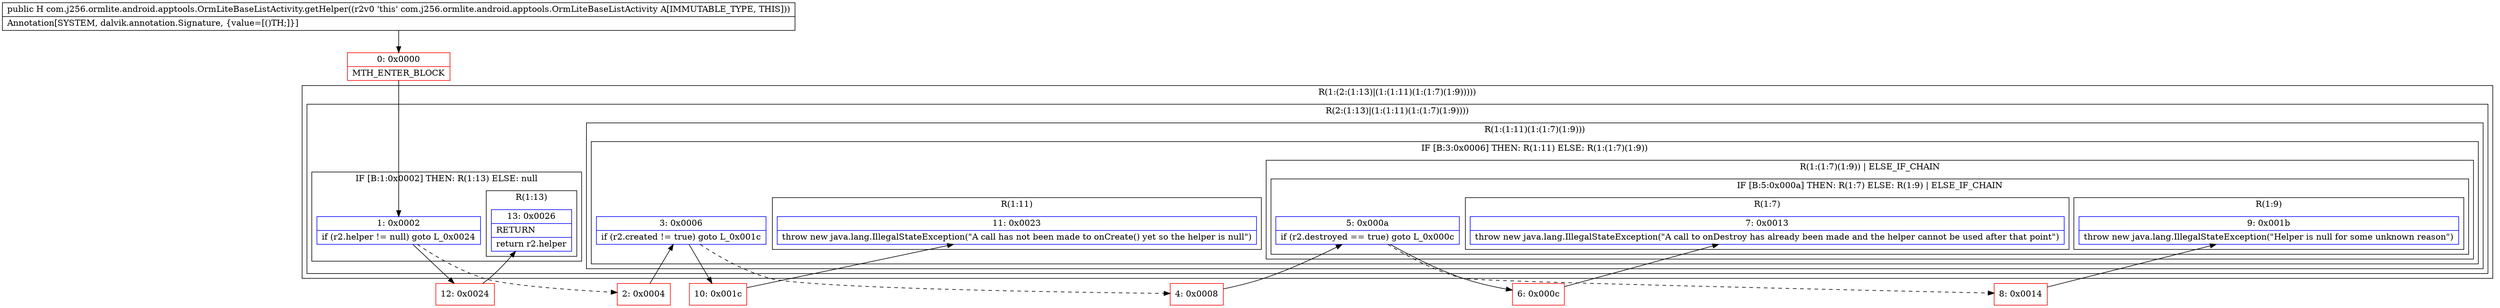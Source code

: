 digraph "CFG forcom.j256.ormlite.android.apptools.OrmLiteBaseListActivity.getHelper()Lcom\/j256\/ormlite\/android\/apptools\/OrmLiteSqliteOpenHelper;" {
subgraph cluster_Region_2057068390 {
label = "R(1:(2:(1:13)|(1:(1:11)(1:(1:7)(1:9)))))";
node [shape=record,color=blue];
subgraph cluster_Region_1930505665 {
label = "R(2:(1:13)|(1:(1:11)(1:(1:7)(1:9))))";
node [shape=record,color=blue];
subgraph cluster_IfRegion_928990732 {
label = "IF [B:1:0x0002] THEN: R(1:13) ELSE: null";
node [shape=record,color=blue];
Node_1 [shape=record,label="{1\:\ 0x0002|if (r2.helper != null) goto L_0x0024\l}"];
subgraph cluster_Region_57219193 {
label = "R(1:13)";
node [shape=record,color=blue];
Node_13 [shape=record,label="{13\:\ 0x0026|RETURN\l|return r2.helper\l}"];
}
}
subgraph cluster_Region_454426653 {
label = "R(1:(1:11)(1:(1:7)(1:9)))";
node [shape=record,color=blue];
subgraph cluster_IfRegion_1637042587 {
label = "IF [B:3:0x0006] THEN: R(1:11) ELSE: R(1:(1:7)(1:9))";
node [shape=record,color=blue];
Node_3 [shape=record,label="{3\:\ 0x0006|if (r2.created != true) goto L_0x001c\l}"];
subgraph cluster_Region_749800579 {
label = "R(1:11)";
node [shape=record,color=blue];
Node_11 [shape=record,label="{11\:\ 0x0023|throw new java.lang.IllegalStateException(\"A call has not been made to onCreate() yet so the helper is null\")\l}"];
}
subgraph cluster_Region_1741714364 {
label = "R(1:(1:7)(1:9)) | ELSE_IF_CHAIN\l";
node [shape=record,color=blue];
subgraph cluster_IfRegion_1290637747 {
label = "IF [B:5:0x000a] THEN: R(1:7) ELSE: R(1:9) | ELSE_IF_CHAIN\l";
node [shape=record,color=blue];
Node_5 [shape=record,label="{5\:\ 0x000a|if (r2.destroyed == true) goto L_0x000c\l}"];
subgraph cluster_Region_935970340 {
label = "R(1:7)";
node [shape=record,color=blue];
Node_7 [shape=record,label="{7\:\ 0x0013|throw new java.lang.IllegalStateException(\"A call to onDestroy has already been made and the helper cannot be used after that point\")\l}"];
}
subgraph cluster_Region_330826058 {
label = "R(1:9)";
node [shape=record,color=blue];
Node_9 [shape=record,label="{9\:\ 0x001b|throw new java.lang.IllegalStateException(\"Helper is null for some unknown reason\")\l}"];
}
}
}
}
}
}
}
Node_0 [shape=record,color=red,label="{0\:\ 0x0000|MTH_ENTER_BLOCK\l}"];
Node_2 [shape=record,color=red,label="{2\:\ 0x0004}"];
Node_4 [shape=record,color=red,label="{4\:\ 0x0008}"];
Node_6 [shape=record,color=red,label="{6\:\ 0x000c}"];
Node_8 [shape=record,color=red,label="{8\:\ 0x0014}"];
Node_10 [shape=record,color=red,label="{10\:\ 0x001c}"];
Node_12 [shape=record,color=red,label="{12\:\ 0x0024}"];
MethodNode[shape=record,label="{public H com.j256.ormlite.android.apptools.OrmLiteBaseListActivity.getHelper((r2v0 'this' com.j256.ormlite.android.apptools.OrmLiteBaseListActivity A[IMMUTABLE_TYPE, THIS]))  | Annotation[SYSTEM, dalvik.annotation.Signature, \{value=[()TH;]\}]\l}"];
MethodNode -> Node_0;
Node_1 -> Node_2[style=dashed];
Node_1 -> Node_12;
Node_3 -> Node_4[style=dashed];
Node_3 -> Node_10;
Node_5 -> Node_6;
Node_5 -> Node_8[style=dashed];
Node_0 -> Node_1;
Node_2 -> Node_3;
Node_4 -> Node_5;
Node_6 -> Node_7;
Node_8 -> Node_9;
Node_10 -> Node_11;
Node_12 -> Node_13;
}

